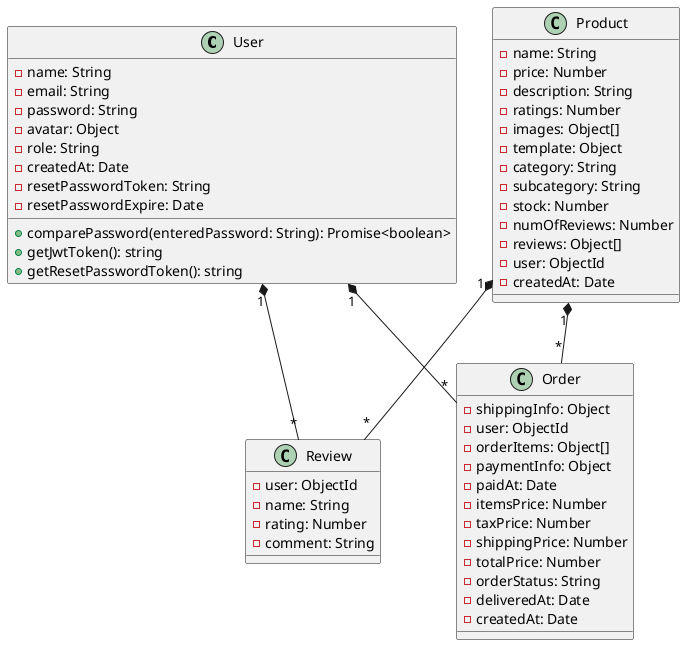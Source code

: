 @startuml

class User {
  - name: String
  - email: String
  - password: String
  - avatar: Object
  - role: String
  - createdAt: Date
  - resetPasswordToken: String
  - resetPasswordExpire: Date
  + comparePassword(enteredPassword: String): Promise<boolean>
  + getJwtToken(): string
  + getResetPasswordToken(): string
}

class Product {
  - name: String
  - price: Number
  - description: String
  - ratings: Number
  - images: Object[]
  - template: Object
  - category: String
  - subcategory: String
  - stock: Number
  - numOfReviews: Number
  - reviews: Object[]
  - user: ObjectId
  - createdAt: Date
}

class Review {
  - user: ObjectId
  - name: String
  - rating: Number
  - comment: String
}

class Order {
  - shippingInfo: Object
  - user: ObjectId
  - orderItems: Object[]
  - paymentInfo: Object
  - paidAt: Date
  - itemsPrice: Number
  - taxPrice: Number
  - shippingPrice: Number
  - totalPrice: Number
  - orderStatus: String
  - deliveredAt: Date
  - createdAt: Date
}

User "1" *-- "*" Order
Product "1" *-- "*" Order
Product "1" *-- "*" Review
User "1" *-- "*" Review

@enduml